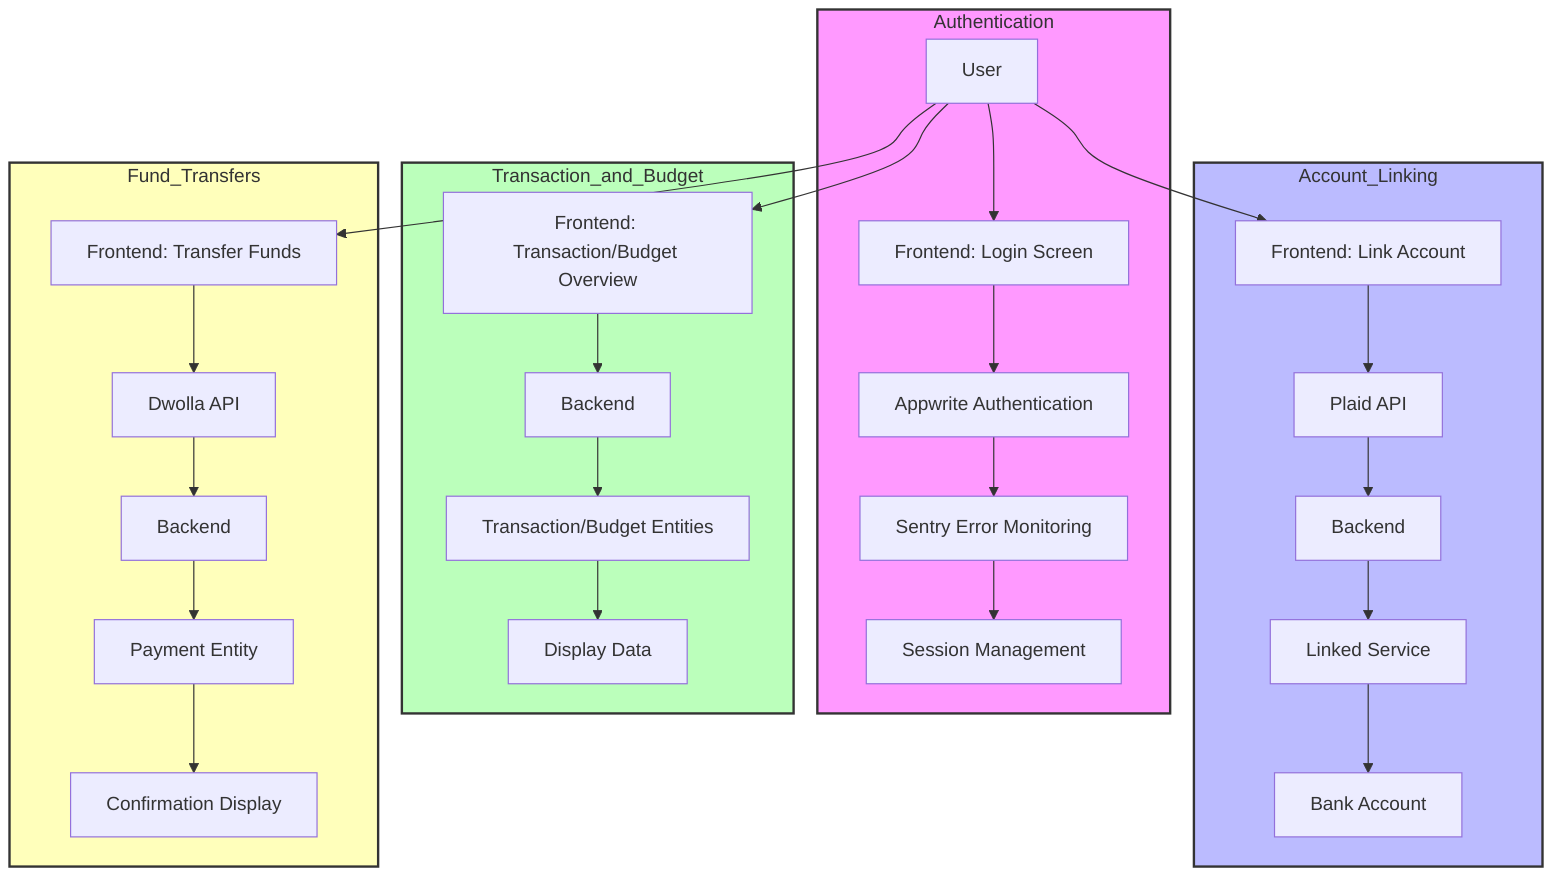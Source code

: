 flowchart TD
    subgraph Authentication
        U[User] --> F1[Frontend: Login Screen]
        F1 --> AA[Appwrite Authentication]
        AA --> S[Sentry Error Monitoring]
        S --> SM[Session Management]
    end

    subgraph Account_Linking
        U --> F2[Frontend: Link Account]
        F2 --> P[Plaid API]
        P --> B1[Backend]
        B1 --> LS[Linked Service]
        LS --> BA[Bank Account]
    end

    subgraph Transaction_and_Budget
        U --> F3[Frontend: Transaction/Budget Overview]
        F3 --> B2[Backend]
        B2 --> TB[Transaction/Budget Entities]
        TB --> DD[Display Data]
    end

    subgraph Fund_Transfers
        U --> F4[Frontend: Transfer Funds]
        F4 --> D[Dwolla API]
        D --> B3[Backend]
        B3 --> PE[Payment Entity]
        PE --> CD[Confirmation Display]
    end

    style Authentication fill:#f9f,stroke:#333,stroke-width:2px
    style Account_Linking fill:#bbf,stroke:#333,stroke-width:2px
    style Transaction_and_Budget fill:#bfb,stroke:#333,stroke-width:2px
    style Fund_Transfers fill:#ffb,stroke:#333,stroke-width:2px